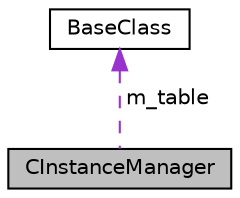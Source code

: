 digraph G
{
  edge [fontname="Helvetica",fontsize="10",labelfontname="Helvetica",labelfontsize="10"];
  node [fontname="Helvetica",fontsize="10",shape=record];
  Node1 [label="CInstanceManager",height=0.2,width=0.4,color="black", fillcolor="grey75", style="filled" fontcolor="black"];
  Node2 -> Node1 [dir="back",color="darkorchid3",fontsize="10",style="dashed",label=" m_table" ,fontname="Helvetica"];
  Node2 [label="BaseClass",height=0.2,width=0.4,color="black", fillcolor="white", style="filled",URL="$struct_base_class.html"];
}
